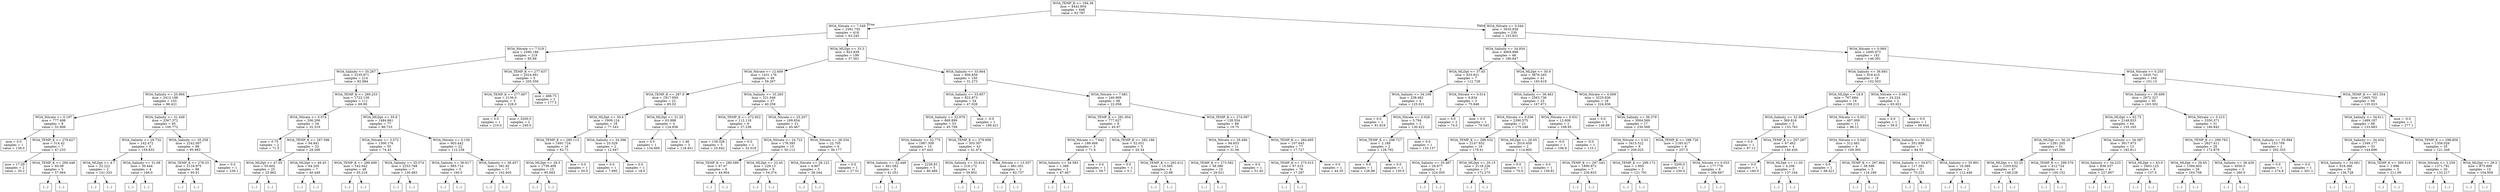 digraph Tree {
node [shape=box] ;
0 [label="WOA_TEMP_K <= 294.36\nmse = 4442.804\nsamples = 648\nvalue = 93.787"] ;
1 [label="WOA_Nitrate <= 7.549\nmse = 2391.755\nsamples = 418\nvalue = 63.245"] ;
0 -> 1 [labeldistance=2.5, labelangle=45, headlabel="True"] ;
2 [label="WOA_Nitrate <= 7.518\nmse = 2590.186\nsamples = 219\nvalue = 85.99"] ;
1 -> 2 ;
3 [label="WOA_Salinity <= 35.267\nmse = 2235.971\nsamples = 214\nvalue = 82.984"] ;
2 -> 3 ;
4 [label="WOA_Salinity <= 20.994\nmse = 2412.188\nsamples = 103\nvalue = 96.421"] ;
3 -> 4 ;
5 [label="WOA_Nitrate <= 0.197\nmse = 777.498\nsamples = 8\nvalue = 52.906"] ;
4 -> 5 ;
6 [label="mse = 0.0\nsamples = 1\nvalue = 138.0"] ;
5 -> 6 ;
7 [label="WOA_TEMP_K <= 279.627\nmse = 314.42\nsamples = 7\nvalue = 47.233"] ;
5 -> 7 ;
8 [label="mse = 17.28\nsamples = 2\nvalue = 20.2"] ;
7 -> 8 ;
9 [label="WOA_TEMP_K <= 290.448\nmse = 60.09\nsamples = 5\nvalue = 57.064"] ;
7 -> 9 ;
10 [label="(...)"] ;
9 -> 10 ;
13 [label="(...)"] ;
9 -> 13 ;
16 [label="WOA_Salinity <= 31.449\nmse = 2367.372\nsamples = 95\nvalue = 100.772"] ;
4 -> 16 ;
17 [label="WOA_Salinity <= 29.732\nmse = 142.472\nsamples = 6\nvalue = 159.833"] ;
16 -> 17 ;
18 [label="WOA_MLDpt <= 4.7\nmse = 22.222\nsamples = 2\nvalue = 141.333"] ;
17 -> 18 ;
19 [label="(...)"] ;
18 -> 19 ;
20 [label="(...)"] ;
18 -> 20 ;
21 [label="WOA_Salinity <= 31.09\nmse = 30.444\nsamples = 4\nvalue = 166.0"] ;
17 -> 21 ;
22 [label="(...)"] ;
21 -> 22 ;
27 [label="(...)"] ;
21 -> 27 ;
28 [label="WOA_Salinity <= 35.258\nmse = 2242.007\nsamples = 89\nvalue = 95.983"] ;
16 -> 28 ;
29 [label="WOA_TEMP_K <= 278.33\nmse = 2116.975\nsamples = 88\nvalue = 95.01"] ;
28 -> 29 ;
30 [label="(...)"] ;
29 -> 30 ;
31 [label="(...)"] ;
29 -> 31 ;
184 [label="mse = 0.0\nsamples = 1\nvalue = 239.1"] ;
28 -> 184 ;
185 [label="WOA_TEMP_K <= 289.253\nmse = 1722.139\nsamples = 111\nvalue = 69.99"] ;
3 -> 185 ;
186 [label="WOA_Nitrate <= 0.074\nmse = 206.206\nsamples = 34\nvalue = 32.319"] ;
185 -> 186 ;
187 [label="mse = 0.75\nsamples = 2\nvalue = 71.5"] ;
186 -> 187 ;
188 [label="WOA_TEMP_K <= 287.596\nmse = 94.841\nsamples = 32\nvalue = 29.306"] ;
186 -> 188 ;
189 [label="WOA_MLDpt <= 47.05\nmse = 55.602\nsamples = 25\nvalue = 25.962"] ;
188 -> 189 ;
190 [label="(...)"] ;
189 -> 190 ;
203 [label="(...)"] ;
189 -> 203 ;
214 [label="WOA_MLDpt <= 49.45\nmse = 64.205\nsamples = 7\nvalue = 40.449"] ;
188 -> 214 ;
215 [label="(...)"] ;
214 -> 215 ;
216 [label="(...)"] ;
214 -> 216 ;
227 [label="WOA_MLDpt <= 55.8\nmse = 1484.861\nsamples = 77\nvalue = 86.733"] ;
185 -> 227 ;
228 [label="WOA_Nitrate <= 3.572\nmse = 1300.176\nsamples = 55\nvalue = 74.43"] ;
227 -> 228 ;
229 [label="WOA_TEMP_K <= 289.499\nmse = 542.042\nsamples = 48\nvalue = 65.216"] ;
228 -> 229 ;
230 [label="(...)"] ;
229 -> 230 ;
231 [label="(...)"] ;
229 -> 231 ;
300 [label="WOA_Salinity <= 35.574\nmse = 2253.768\nsamples = 7\nvalue = 130.483"] ;
228 -> 300 ;
301 [label="(...)"] ;
300 -> 301 ;
306 [label="(...)"] ;
300 -> 306 ;
309 [label="WOA_Nitrate <= 0.159\nmse = 903.442\nsamples = 22\nvalue = 112.238"] ;
227 -> 309 ;
310 [label="WOA_Salinity <= 36.617\nmse = 685.714\nsamples = 5\nvalue = 160.0"] ;
309 -> 310 ;
311 [label="(...)"] ;
310 -> 311 ;
314 [label="(...)"] ;
310 -> 314 ;
315 [label="WOA_Salinity <= 36.457\nmse = 381.92\nsamples = 17\nvalue = 102.405"] ;
309 -> 315 ;
316 [label="(...)"] ;
315 -> 316 ;
323 [label="(...)"] ;
315 -> 323 ;
340 [label="WOA_TEMP_K <= 277.637\nmse = 2024.691\nsamples = 5\nvalue = 205.556"] ;
2 -> 340 ;
341 [label="WOA_TEMP_K <= 277.497\nmse = 2136.0\nsamples = 3\nvalue = 228.0"] ;
340 -> 341 ;
342 [label="mse = 0.0\nsamples = 1\nvalue = 210.0"] ;
341 -> 342 ;
343 [label="mse = 3200.0\nsamples = 2\nvalue = 240.0"] ;
341 -> 343 ;
344 [label="mse = 468.75\nsamples = 2\nvalue = 177.5"] ;
340 -> 344 ;
345 [label="WOA_MLDpt <= 33.3\nmse = 923.839\nsamples = 199\nvalue = 37.561"] ;
1 -> 345 ;
346 [label="WOA_Nitrate <= 12.609\nmse = 1431.176\nsamples = 49\nvalue = 59.267"] ;
345 -> 346 ;
347 [label="WOA_TEMP_K <= 287.9\nmse = 1917.959\nsamples = 22\nvalue = 85.02"] ;
346 -> 347 ;
348 [label="WOA_MLDpt <= 30.4\nmse = 1909.124\nsamples = 18\nvalue = 77.343"] ;
347 -> 348 ;
349 [label="WOA_TEMP_K <= 285.113\nmse = 1691.724\nsamples = 16\nvalue = 82.71"] ;
348 -> 349 ;
350 [label="WOA_MLDpt <= 29.5\nmse = 1739.409\nsamples = 15\nvalue = 85.683"] ;
349 -> 350 ;
351 [label="(...)"] ;
350 -> 351 ;
352 [label="(...)"] ;
350 -> 352 ;
355 [label="mse = 0.0\nsamples = 1\nvalue = 50.0"] ;
349 -> 355 ;
356 [label="WOA_Salinity <= 34.396\nmse = 25.529\nsamples = 2\nvalue = 12.947"] ;
348 -> 356 ;
357 [label="mse = 0.0\nsamples = 1\nvalue = 7.895"] ;
356 -> 357 ;
358 [label="mse = 0.0\nsamples = 1\nvalue = 18.0"] ;
356 -> 358 ;
359 [label="WOA_MLDpt <= 31.25\nmse = 63.998\nsamples = 4\nvalue = 124.938"] ;
347 -> 359 ;
360 [label="mse = 0.0\nsamples = 1\nvalue = 134.669"] ;
359 -> 360 ;
361 [label="mse = 1.46\nsamples = 3\nvalue = 118.451"] ;
359 -> 361 ;
362 [label="WOA_Salinity <= 33.265\nmse = 221.046\nsamples = 27\nvalue = 40.258"] ;
346 -> 362 ;
363 [label="WOA_TEMP_K <= 272.652\nmse = 112.118\nsamples = 6\nvalue = 27.236"] ;
362 -> 363 ;
364 [label="mse = 139.326\nsamples = 5\nvalue = 25.642"] ;
363 -> 364 ;
365 [label="mse = 0.0\nsamples = 1\nvalue = 32.018"] ;
363 -> 365 ;
366 [label="WOA_Nitrate <= 25.207\nmse = 169.654\nsamples = 21\nvalue = 45.467"] ;
362 -> 366 ;
367 [label="WOA_Nitrate <= 24.722\nmse = 178.395\nsamples = 15\nvalue = 50.112"] ;
366 -> 367 ;
368 [label="WOA_TEMP_K <= 280.589\nmse = 67.07\nsamples = 6\nvalue = 44.904"] ;
367 -> 368 ;
369 [label="(...)"] ;
368 -> 369 ;
376 [label="(...)"] ;
368 -> 376 ;
377 [label="WOA_MLDpt <= 22.45\nmse = 229.13\nsamples = 9\nvalue = 54.374"] ;
367 -> 377 ;
378 [label="(...)"] ;
377 -> 378 ;
381 [label="(...)"] ;
377 -> 381 ;
382 [label="WOA_Nitrate <= 28.334\nmse = 22.705\nsamples = 6\nvalue = 36.177"] ;
366 -> 382 ;
383 [label="WOA_Nitrate <= 26.122\nmse = 4.907\nsamples = 5\nvalue = 38.344"] ;
382 -> 383 ;
384 [label="(...)"] ;
383 -> 384 ;
389 [label="(...)"] ;
383 -> 389 ;
392 [label="mse = 0.0\nsamples = 1\nvalue = 27.51"] ;
382 -> 392 ;
393 [label="WOA_Salinity <= 33.864\nmse = 600.859\nsamples = 150\nvalue = 31.273"] ;
345 -> 393 ;
394 [label="WOA_Salinity <= 33.857\nmse = 822.873\nsamples = 54\nvalue = 47.028"] ;
393 -> 394 ;
395 [label="WOA_Salinity <= 32.979\nmse = 669.899\nsamples = 53\nvalue = 45.709"] ;
394 -> 395 ;
396 [label="WOA_Salinity <= 32.775\nmse = 1987.309\nsamples = 10\nvalue = 67.443"] ;
395 -> 396 ;
397 [label="WOA_Salinity <= 32.448\nmse = 461.082\nsamples = 5\nvalue = 41.351"] ;
396 -> 397 ;
398 [label="(...)"] ;
397 -> 398 ;
399 [label="(...)"] ;
397 -> 399 ;
400 [label="mse = 2239.83\nsamples = 5\nvalue = 80.489"] ;
396 -> 400 ;
401 [label="WOA_TEMP_K <= 279.958\nmse = 303.307\nsamples = 43\nvalue = 41.474"] ;
395 -> 401 ;
402 [label="WOA_Salinity <= 33.816\nmse = 216.172\nsamples = 41\nvalue = 39.802"] ;
401 -> 402 ;
403 [label="(...)"] ;
402 -> 403 ;
458 [label="(...)"] ;
402 -> 458 ;
473 [label="WOA_Nitrate <= 13.357\nmse = 681.051\nsamples = 2\nvalue = 82.737"] ;
401 -> 473 ;
474 [label="(...)"] ;
473 -> 474 ;
475 [label="(...)"] ;
473 -> 475 ;
476 [label="mse = -0.0\nsamples = 1\nvalue = 168.421"] ;
394 -> 476 ;
477 [label="WOA_Nitrate <= 7.681\nmse = 240.909\nsamples = 96\nvalue = 22.058"] ;
393 -> 477 ;
478 [label="WOA_TEMP_K <= 281.954\nmse = 777.627\nsamples = 8\nvalue = 45.97"] ;
477 -> 478 ;
479 [label="WOA_Nitrate <= 7.642\nmse = 189.409\nsamples = 3\nvalue = 71.6"] ;
478 -> 479 ;
480 [label="WOA_Salinity <= 34.583\nmse = 1.389\nsamples = 2\nvalue = 87.467"] ;
479 -> 480 ;
481 [label="(...)"] ;
480 -> 481 ;
482 [label="(...)"] ;
480 -> 482 ;
483 [label="mse = 0.0\nsamples = 1\nvalue = 59.7"] ;
479 -> 483 ;
484 [label="WOA_TEMP_K <= 282.186\nmse = 52.051\nsamples = 5\nvalue = 20.34"] ;
478 -> 484 ;
485 [label="mse = 0.0\nsamples = 1\nvalue = 5.1"] ;
484 -> 485 ;
486 [label="WOA_TEMP_K <= 282.412\nmse = 15.565\nsamples = 4\nvalue = 22.88"] ;
484 -> 486 ;
487 [label="(...)"] ;
486 -> 487 ;
488 [label="(...)"] ;
486 -> 488 ;
491 [label="WOA_TEMP_K <= 274.097\nmse = 128.554\nsamples = 88\nvalue = 19.75"] ;
477 -> 491 ;
492 [label="WOA_Nitrate <= 29.486\nmse = 94.653\nsamples = 11\nvalue = 31.06"] ;
491 -> 492 ;
493 [label="WOA_TEMP_K <= 273.582\nmse = 58.386\nsamples = 10\nvalue = 29.021"] ;
492 -> 493 ;
494 [label="(...)"] ;
493 -> 494 ;
507 [label="(...)"] ;
493 -> 507 ;
512 [label="mse = 0.0\nsamples = 1\nvalue = 51.45"] ;
492 -> 512 ;
513 [label="WOA_TEMP_K <= 284.665\nmse = 107.645\nsamples = 77\nvalue = 17.727"] ;
491 -> 513 ;
514 [label="WOA_TEMP_K <= 275.015\nmse = 97.515\nsamples = 76\nvalue = 17.287"] ;
513 -> 514 ;
515 [label="(...)"] ;
514 -> 515 ;
530 [label="(...)"] ;
514 -> 530 ;
605 [label="mse = 0.0\nsamples = 1\nvalue = 44.35"] ;
513 -> 605 ;
606 [label="WOA_Nitrate <= 0.044\nmse = 3035.939\nsamples = 230\nvalue = 153.831"] ;
0 -> 606 [labeldistance=2.5, labelangle=-45, headlabel="False"] ;
607 [label="WOA_Salinity <= 34.934\nmse = 4065.998\nsamples = 48\nvalue = 180.847"] ;
606 -> 607 ;
608 [label="WOA_MLDpt <= 37.65\nmse = 633.921\nsamples = 7\nvalue = 112.728"] ;
607 -> 608 ;
609 [label="WOA_Salinity <= 34.109\nmse = 238.462\nsamples = 4\nvalue = 125.021"] ;
608 -> 609 ;
610 [label="mse = 0.0\nsamples = 1\nvalue = 81.818"] ;
609 -> 610 ;
611 [label="WOA_Nitrate <= 0.026\nmse = 5.794\nsamples = 3\nvalue = 130.422"] ;
609 -> 611 ;
612 [label="WOA_TEMP_K <= 298.727\nmse = 2.189\nsamples = 2\nvalue = 128.792"] ;
611 -> 612 ;
613 [label="mse = 0.0\nsamples = 1\nvalue = 126.98"] ;
612 -> 613 ;
614 [label="mse = 0.0\nsamples = 1\nvalue = 130.0"] ;
612 -> 614 ;
615 [label="mse = 0.0\nsamples = 1\nvalue = 133.137"] ;
611 -> 615 ;
616 [label="WOA_Nitrate <= 0.014\nmse = 6.834\nsamples = 3\nvalue = 75.848"] ;
608 -> 616 ;
617 [label="mse = 0.0\nsamples = 2\nvalue = 74.0"] ;
616 -> 617 ;
618 [label="mse = 0.0\nsamples = 1\nvalue = 79.545"] ;
616 -> 618 ;
619 [label="WOA_MLDpt <= 30.9\nmse = 3676.345\nsamples = 41\nvalue = 193.619"] ;
607 -> 619 ;
620 [label="WOA_Salinity <= 36.463\nmse = 2563.736\nsamples = 23\nvalue = 167.671"] ;
619 -> 620 ;
621 [label="WOA_Nitrate <= 0.036\nmse = 2390.575\nsamples = 21\nvalue = 175.248"] ;
620 -> 621 ;
622 [label="WOA_TEMP_K <= 298.532\nmse = 2147.932\nsamples = 19\nvalue = 179.41"] ;
621 -> 622 ;
623 [label="WOA_Salinity <= 35.467\nmse = 26.677\nsamples = 2\nvalue = 224.005"] ;
622 -> 623 ;
624 [label="(...)"] ;
623 -> 624 ;
625 [label="(...)"] ;
623 -> 625 ;
626 [label="WOA_MLDpt <= 20.15\nmse = 2118.226\nsamples = 17\nvalue = 172.275"] ;
622 -> 626 ;
627 [label="(...)"] ;
626 -> 627 ;
632 [label="(...)"] ;
626 -> 632 ;
641 [label="WOA_MLDpt <= 26.05\nmse = 2016.459\nsamples = 2\nvalue = 114.905"] ;
621 -> 641 ;
642 [label="mse = 0.0\nsamples = 1\nvalue = 70.0"] ;
641 -> 642 ;
643 [label="mse = 0.0\nsamples = 1\nvalue = 159.81"] ;
641 -> 643 ;
644 [label="WOA_Nitrate <= 0.031\nmse = 12.608\nsamples = 2\nvalue = 108.95"] ;
620 -> 644 ;
645 [label="mse = -0.0\nsamples = 1\nvalue = 106.9"] ;
644 -> 645 ;
646 [label="mse = -0.0\nsamples = 1\nvalue = 115.1"] ;
644 -> 646 ;
647 [label="WOA_Nitrate <= 0.009\nmse = 3225.836\nsamples = 18\nvalue = 224.936"] ;
619 -> 647 ;
648 [label="mse = 0.0\nsamples = 1\nvalue = 148.88"] ;
647 -> 648 ;
649 [label="WOA_Salinity <= 36.379\nmse = 3004.569\nsamples = 17\nvalue = 230.569"] ;
647 -> 649 ;
650 [label="WOA_Nitrate <= 0.03\nmse = 3415.522\nsamples = 9\nvalue = 209.025"] ;
649 -> 650 ;
651 [label="WOA_TEMP_K <= 297.543\nmse = 1890.972\nsamples = 7\nvalue = 230.833"] ;
650 -> 651 ;
652 [label="(...)"] ;
651 -> 652 ;
653 [label="(...)"] ;
651 -> 653 ;
656 [label="WOA_TEMP_K <= 299.173\nmse = 1.605\nsamples = 2\nvalue = 121.791"] ;
650 -> 656 ;
657 [label="(...)"] ;
656 -> 657 ;
658 [label="(...)"] ;
656 -> 658 ;
659 [label="WOA_TEMP_K <= 298.726\nmse = 1185.417\nsamples = 8\nvalue = 257.5"] ;
649 -> 659 ;
660 [label="mse = 3200.0\nsamples = 2\nvalue = 230.0"] ;
659 -> 660 ;
661 [label="WOA_Nitrate <= 0.033\nmse = 177.778\nsamples = 6\nvalue = 266.667"] ;
659 -> 661 ;
662 [label="(...)"] ;
661 -> 662 ;
663 [label="(...)"] ;
661 -> 663 ;
664 [label="WOA_Nitrate <= 0.069\nmse = 2495.973\nsamples = 182\nvalue = 146.391"] ;
606 -> 664 ;
665 [label="WOA_Salinity <= 36.693\nmse = 916.415\nsamples = 18\nvalue = 102.503"] ;
664 -> 665 ;
666 [label="WOA_MLDpt <= 18.9\nmse = 767.684\nsamples = 16\nvalue = 109.213"] ;
665 -> 666 ;
667 [label="WOA_Salinity <= 32.599\nmse = 369.816\nsamples = 5\nvalue = 133.763"] ;
666 -> 667 ;
668 [label="mse = 0.0\nsamples = 1\nvalue = 87.12"] ;
667 -> 668 ;
669 [label="WOA_TEMP_K <= 297.267\nmse = 67.462\nsamples = 4\nvalue = 140.426"] ;
667 -> 669 ;
670 [label="mse = 0.0\nsamples = 1\nvalue = 160.0"] ;
669 -> 670 ;
671 [label="WOA_MLDpt <= 11.05\nmse = 4.206\nsamples = 3\nvalue = 137.164"] ;
669 -> 671 ;
672 [label="(...)"] ;
671 -> 672 ;
673 [label="(...)"] ;
671 -> 673 ;
674 [label="WOA_Nitrate <= 0.051\nmse = 487.009\nsamples = 11\nvalue = 96.12"] ;
666 -> 674 ;
675 [label="WOA_Nitrate <= 0.045\nmse = 312.481\nsamples = 4\nvalue = 109.365"] ;
674 -> 675 ;
676 [label="mse = 0.0\nsamples = 1\nvalue = 68.421"] ;
675 -> 676 ;
677 [label="WOA_TEMP_K <= 297.864\nmse = 38.596\nsamples = 3\nvalue = 116.189"] ;
675 -> 677 ;
678 [label="(...)"] ;
677 -> 678 ;
679 [label="(...)"] ;
677 -> 679 ;
682 [label="WOA_Salinity <= 35.521\nmse = 351.899\nsamples = 7\nvalue = 84.53"] ;
674 -> 682 ;
683 [label="WOA_Salinity <= 34.671\nmse = 117.391\nsamples = 5\nvalue = 75.225"] ;
682 -> 683 ;
684 [label="(...)"] ;
683 -> 684 ;
685 [label="(...)"] ;
683 -> 685 ;
690 [label="WOA_Salinity <= 35.991\nmse = 16.369\nsamples = 2\nvalue = 112.446"] ;
682 -> 690 ;
691 [label="(...)"] ;
690 -> 691 ;
692 [label="(...)"] ;
690 -> 692 ;
693 [label="WOA_Nitrate <= 0.061\nmse = 24.224\nsamples = 2\nvalue = 63.922"] ;
665 -> 693 ;
694 [label="mse = 0.0\nsamples = 1\nvalue = 59.0"] ;
693 -> 694 ;
695 [label="mse = 0.0\nsamples = 1\nvalue = 68.844"] ;
693 -> 695 ;
696 [label="WOA_Nitrate <= 0.255\nmse = 2435.741\nsamples = 164\nvalue = 151.15"] ;
664 -> 696 ;
697 [label="WOA_Salinity <= 35.699\nmse = 2672.327\nsamples = 95\nvalue = 163.302"] ;
696 -> 697 ;
698 [label="WOA_MLDpt <= 62.75\nmse = 2148.833\nsamples = 64\nvalue = 155.165"] ;
697 -> 698 ;
699 [label="WOA_MLDpt <= 56.25\nmse = 1281.205\nsamples = 51\nvalue = 145.566"] ;
698 -> 699 ;
700 [label="WOA_MLDpt <= 53.25\nmse = 1203.832\nsamples = 47\nvalue = 148.238"] ;
699 -> 700 ;
701 [label="(...)"] ;
700 -> 701 ;
770 [label="(...)"] ;
700 -> 770 ;
771 [label="WOA_TEMP_K <= 299.376\nmse = 412.724\nsamples = 4\nvalue = 100.152"] ;
699 -> 771 ;
772 [label="(...)"] ;
771 -> 772 ;
773 [label="(...)"] ;
771 -> 773 ;
778 [label="WOA_Salinity <= 34.387\nmse = 3617.973\nsamples = 13\nvalue = 182.811"] ;
698 -> 778 ;
779 [label="WOA_Salinity <= 34.233\nmse = 836.337\nsamples = 4\nvalue = 227.807"] ;
778 -> 779 ;
780 [label="(...)"] ;
779 -> 780 ;
783 [label="(...)"] ;
779 -> 783 ;
784 [label="WOA_MLDpt <= 63.0\nmse = 3403.125\nsamples = 9\nvalue = 157.5"] ;
778 -> 784 ;
785 [label="(...)"] ;
784 -> 785 ;
786 [label="(...)"] ;
784 -> 786 ;
793 [label="WOA_Nitrate <= 0.215\nmse = 3350.371\nsamples = 31\nvalue = 180.842"] ;
697 -> 793 ;
794 [label="WOA_TEMP_K <= 299.783\nmse = 2627.411\nsamples = 29\nvalue = 172.879"] ;
793 -> 794 ;
795 [label="WOA_MLDpt <= 39.65\nmse = 1594.603\nsamples = 26\nvalue = 163.708"] ;
794 -> 795 ;
796 [label="(...)"] ;
795 -> 796 ;
813 [label="(...)"] ;
795 -> 813 ;
830 [label="WOA_Salinity <= 36.429\nmse = 4050.0\nsamples = 3\nvalue = 260.0"] ;
794 -> 830 ;
831 [label="(...)"] ;
830 -> 831 ;
832 [label="(...)"] ;
830 -> 832 ;
833 [label="WOA_Salinity <= 35.994\nmse = 153.709\nsamples = 2\nvalue = 292.333"] ;
793 -> 833 ;
834 [label="mse = 0.0\nsamples = 1\nvalue = 274.8"] ;
833 -> 834 ;
835 [label="mse = 0.0\nsamples = 1\nvalue = 301.1"] ;
833 -> 835 ;
836 [label="WOA_TEMP_K <= 301.554\nmse = 1665.702\nsamples = 69\nvalue = 135.023"] ;
696 -> 836 ;
837 [label="WOA_Salinity <= 34.611\nmse = 1489.187\nsamples = 68\nvalue = 133.683"] ;
836 -> 837 ;
838 [label="WOA_Salinity <= 34.434\nmse = 1349.177\nsamples = 33\nvalue = 144.696"] ;
837 -> 838 ;
839 [label="WOA_Salinity <= 34.061\nmse = 918.366\nsamples = 30\nvalue = 136.728"] ;
838 -> 839 ;
840 [label="(...)"] ;
839 -> 840 ;
883 [label="(...)"] ;
839 -> 883 ;
888 [label="WOA_TEMP_K <= 300.519\nmse = 1.996\nsamples = 3\nvalue = 211.09"] ;
838 -> 888 ;
889 [label="(...)"] ;
888 -> 889 ;
890 [label="(...)"] ;
888 -> 890 ;
891 [label="WOA_TEMP_K <= 298.858\nmse = 1358.026\nsamples = 35\nvalue = 121.348"] ;
837 -> 891 ;
892 [label="WOA_Nitrate <= 3.259\nmse = 1371.781\nsamples = 20\nvalue = 133.217"] ;
891 -> 892 ;
893 [label="(...)"] ;
892 -> 893 ;
926 [label="(...)"] ;
892 -> 926 ;
929 [label="WOA_MLDpt <= 28.5\nmse = 875.899\nsamples = 15\nvalue = 104.959"] ;
891 -> 929 ;
930 [label="(...)"] ;
929 -> 930 ;
937 [label="(...)"] ;
929 -> 937 ;
958 [label="mse = -0.0\nsamples = 1\nvalue = 277.1"] ;
836 -> 958 ;
}